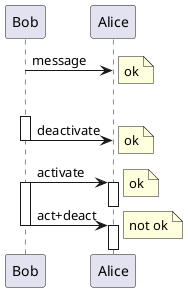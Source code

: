 @startuml
!pragma teoz true
Bob -> Alice : message
& note right of Alice: ok
Alice -[hidden]> Alice

activate Bob
Bob -> Alice --: deactivate
& note right of Alice: ok

Bob -> Alice ++: activate
& note right of Alice: ok
deactivate Alice

activate Bob
Bob -> Alice --++: act+deact
& note right of Alice: not ok
deactivate Alice
@enduml
